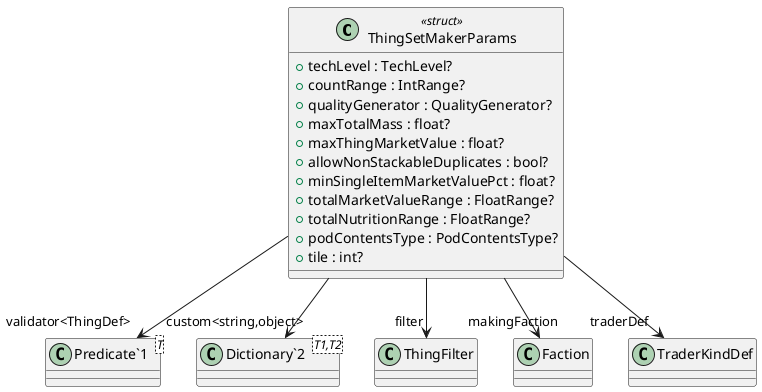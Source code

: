 @startuml
class ThingSetMakerParams <<struct>> {
    + techLevel : TechLevel?
    + countRange : IntRange?
    + qualityGenerator : QualityGenerator?
    + maxTotalMass : float?
    + maxThingMarketValue : float?
    + allowNonStackableDuplicates : bool?
    + minSingleItemMarketValuePct : float?
    + totalMarketValueRange : FloatRange?
    + totalNutritionRange : FloatRange?
    + podContentsType : PodContentsType?
    + tile : int?
}
class "Predicate`1"<T> {
}
class "Dictionary`2"<T1,T2> {
}
ThingSetMakerParams --> "filter" ThingFilter
ThingSetMakerParams --> "validator<ThingDef>" "Predicate`1"
ThingSetMakerParams --> "makingFaction" Faction
ThingSetMakerParams --> "traderDef" TraderKindDef
ThingSetMakerParams --> "custom<string,object>" "Dictionary`2"
@enduml
